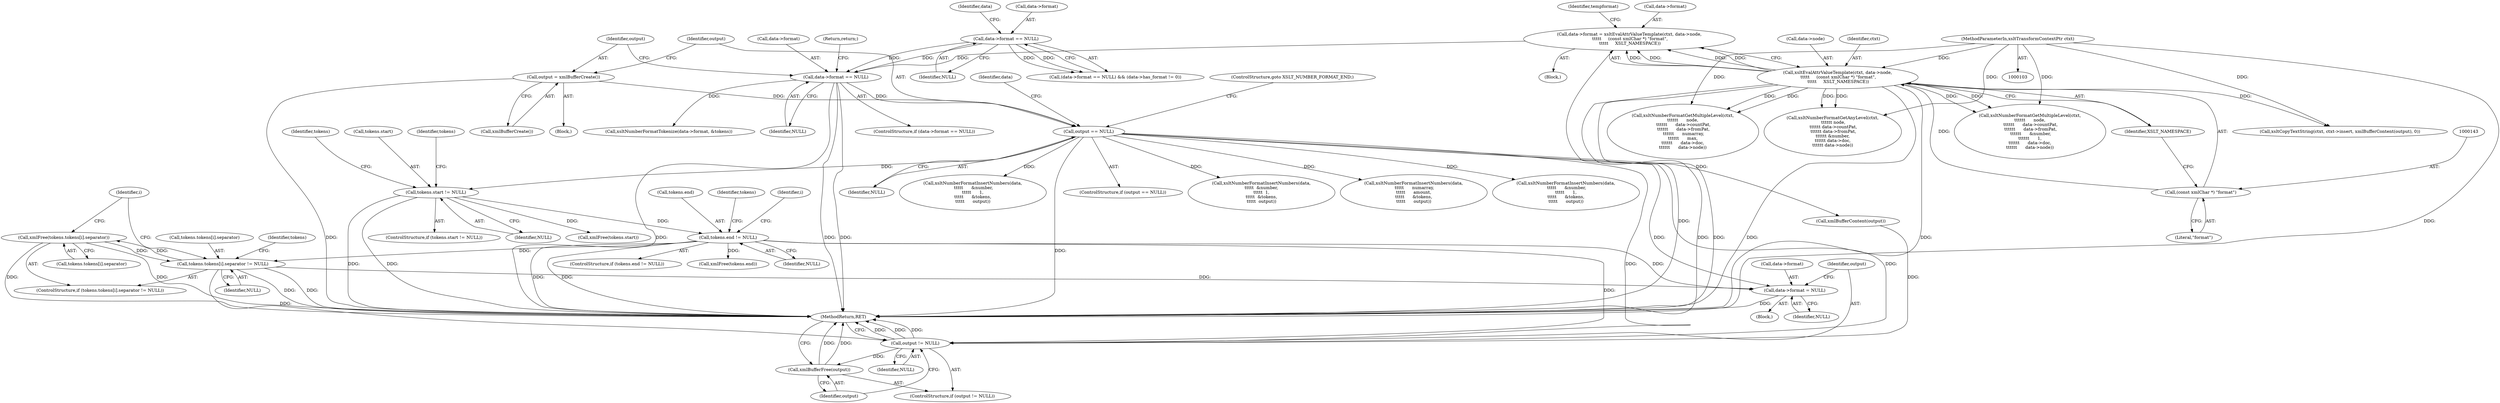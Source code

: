 digraph "1_Chrome_96dbafe288dbe2f0cc45fa3c39daf6d0c37acbab_19@array" {
"1000393" [label="(Call,xmlFree(tokens.tokens[i].separator))"];
"1000384" [label="(Call,tokens.tokens[i].separator != NULL)"];
"1000393" [label="(Call,xmlFree(tokens.tokens[i].separator))"];
"1000362" [label="(Call,tokens.end != NULL)"];
"1000352" [label="(Call,tokens.start != NULL)"];
"1000161" [label="(Call,output == NULL)"];
"1000157" [label="(Call,output = xmlBufferCreate())"];
"1000150" [label="(Call,data->format == NULL)"];
"1000122" [label="(Call,data->format == NULL)"];
"1000133" [label="(Call,data->format = xsltEvalAttrValueTemplate(ctxt, data->node,\n \t\t\t\t\t     (const xmlChar *) \"format\",\n \t\t\t\t\t     XSLT_NAMESPACE))"];
"1000137" [label="(Call,xsltEvalAttrValueTemplate(ctxt, data->node,\n \t\t\t\t\t     (const xmlChar *) \"format\",\n \t\t\t\t\t     XSLT_NAMESPACE))"];
"1000104" [label="(MethodParameterIn,xsltTransformContextPtr ctxt)"];
"1000142" [label="(Call,(const xmlChar *) \"format\")"];
"1000407" [label="(Call,data->format = NULL)"];
"1000413" [label="(Call,output != NULL)"];
"1000416" [label="(Call,xmlBufferFree(output))"];
"1000150" [label="(Call,data->format == NULL)"];
"1000361" [label="(ControlStructure,if (tokens.end != NULL))"];
"1000137" [label="(Call,xsltEvalAttrValueTemplate(ctxt, data->node,\n \t\t\t\t\t     (const xmlChar *) \"format\",\n \t\t\t\t\t     XSLT_NAMESPACE))"];
"1000351" [label="(ControlStructure,if (tokens.start != NULL))"];
"1000149" [label="(ControlStructure,if (data->format == NULL))"];
"1000121" [label="(Call,(data->format == NULL) && (data->has_format != 0))"];
"1000151" [label="(Call,data->format)"];
"1000362" [label="(Call,tokens.end != NULL)"];
"1000160" [label="(ControlStructure,if (output == NULL))"];
"1000162" [label="(Identifier,output)"];
"1000167" [label="(Identifier,data)"];
"1000193" [label="(Call,xsltNumberFormatInsertNumbers(data,\n\t\t\t\t\t  &number,\n\t\t\t\t\t  1,\n\t\t\t\t\t  &tokens,\n\t\t\t\t\t  output))"];
"1000394" [label="(Call,tokens.tokens[i].separator)"];
"1000126" [label="(Identifier,NULL)"];
"1000147" [label="(Identifier,tempformat)"];
"1000156" [label="(Return,return;)"];
"1000129" [label="(Identifier,data)"];
"1000294" [label="(Call,xsltNumberFormatInsertNumbers(data,\n \t\t\t\t\t      numarray,\n\t\t\t\t\t      amount,\n\t\t\t\t\t      &tokens,\n\t\t\t\t\t      output))"];
"1000414" [label="(Identifier,output)"];
"1000165" [label="(Call,xsltNumberFormatTokenize(data->format, &tokens))"];
"1000164" [label="(ControlStructure,goto XSLT_NUMBER_FORMAT_END;)"];
"1000122" [label="(Call,data->format == NULL)"];
"1000353" [label="(Call,tokens.start)"];
"1000383" [label="(ControlStructure,if (tokens.tokens[i].separator != NULL))"];
"1000364" [label="(Identifier,tokens)"];
"1000373" [label="(Identifier,i)"];
"1000241" [label="(Call,xsltNumberFormatInsertNumbers(data,\n \t\t\t\t\t      &number,\n\t\t\t\t\t      1,\n\t\t\t\t\t      &tokens,\n\t\t\t\t\t      output))"];
"1000412" [label="(ControlStructure,if (output != NULL))"];
"1000408" [label="(Call,data->format)"];
"1000393" [label="(Call,xmlFree(tokens.tokens[i].separator))"];
"1000392" [label="(Identifier,NULL)"];
"1000157" [label="(Call,output = xmlBufferCreate())"];
"1000218" [label="(Call,xsltNumberFormatGetMultipleLevel(ctxt,\n\t\t\t\t\t\t      node,\n \t\t\t\t\t\t      data->countPat,\n \t\t\t\t\t\t      data->fromPat,\n \t\t\t\t\t\t      &number,\n\t\t\t\t\t\t      1,\n\t\t\t\t\t\t      data->doc,\n\t\t\t\t\t\t      data->node))"];
"1000406" [label="(Block,)"];
"1000415" [label="(Identifier,NULL)"];
"1000356" [label="(Identifier,NULL)"];
"1000139" [label="(Call,data->node)"];
"1000159" [label="(Call,xmlBufferCreate())"];
"1000272" [label="(Call,xsltNumberFormatGetMultipleLevel(ctxt,\n\t\t\t\t\t\t      node,\n \t\t\t\t\t\t      data->countPat,\n \t\t\t\t\t\t      data->fromPat,\n \t\t\t\t\t\t      numarray,\n\t\t\t\t\t\t      max,\n\t\t\t\t\t\t      data->doc,\n\t\t\t\t\t\t      data->node))"];
"1000367" [label="(Call,xmlFree(tokens.end))"];
"1000161" [label="(Call,output == NULL)"];
"1000163" [label="(Identifier,NULL)"];
"1000335" [label="(Call,xsltNumberFormatInsertNumbers(data,\n \t\t\t\t\t      &number,\n\t\t\t\t\t      1,\n\t\t\t\t\t      &tokens,\n\t\t\t\t\t      output))"];
"1000107" [label="(Block,)"];
"1000313" [label="(Call,xsltNumberFormatGetAnyLevel(ctxt,\n \t\t\t\t\t\t node,\n \t\t\t\t\t\t data->countPat,\n \t\t\t\t\t\t data->fromPat,\n\t\t\t\t\t\t &number,\n\t\t\t\t\t\t data->doc,\n\t\t\t\t\t\t data->node))"];
"1000343" [label="(Call,xsltCopyTextString(ctxt, ctxt->insert, xmlBufferContent(output), 0))"];
"1000418" [label="(MethodReturn,RET)"];
"1000407" [label="(Call,data->format = NULL)"];
"1000417" [label="(Identifier,output)"];
"1000132" [label="(Block,)"];
"1000363" [label="(Call,tokens.end)"];
"1000359" [label="(Identifier,tokens)"];
"1000104" [label="(MethodParameterIn,xsltTransformContextPtr ctxt)"];
"1000397" [label="(Identifier,tokens)"];
"1000384" [label="(Call,tokens.tokens[i].separator != NULL)"];
"1000416" [label="(Call,xmlBufferFree(output))"];
"1000123" [label="(Call,data->format)"];
"1000133" [label="(Call,data->format = xsltEvalAttrValueTemplate(ctxt, data->node,\n \t\t\t\t\t     (const xmlChar *) \"format\",\n \t\t\t\t\t     XSLT_NAMESPACE))"];
"1000158" [label="(Identifier,output)"];
"1000352" [label="(Call,tokens.start != NULL)"];
"1000138" [label="(Identifier,ctxt)"];
"1000357" [label="(Call,xmlFree(tokens.start))"];
"1000134" [label="(Call,data->format)"];
"1000385" [label="(Call,tokens.tokens[i].separator)"];
"1000381" [label="(Identifier,i)"];
"1000145" [label="(Identifier,XSLT_NAMESPACE)"];
"1000366" [label="(Identifier,NULL)"];
"1000154" [label="(Identifier,NULL)"];
"1000348" [label="(Call,xmlBufferContent(output))"];
"1000142" [label="(Call,(const xmlChar *) \"format\")"];
"1000369" [label="(Identifier,tokens)"];
"1000413" [label="(Call,output != NULL)"];
"1000144" [label="(Literal,\"format\")"];
"1000411" [label="(Identifier,NULL)"];
"1000393" -> "1000383"  [label="AST: "];
"1000393" -> "1000394"  [label="CFG: "];
"1000394" -> "1000393"  [label="AST: "];
"1000381" -> "1000393"  [label="CFG: "];
"1000393" -> "1000418"  [label="DDG: "];
"1000393" -> "1000418"  [label="DDG: "];
"1000393" -> "1000384"  [label="DDG: "];
"1000384" -> "1000393"  [label="DDG: "];
"1000384" -> "1000383"  [label="AST: "];
"1000384" -> "1000392"  [label="CFG: "];
"1000385" -> "1000384"  [label="AST: "];
"1000392" -> "1000384"  [label="AST: "];
"1000397" -> "1000384"  [label="CFG: "];
"1000381" -> "1000384"  [label="CFG: "];
"1000384" -> "1000418"  [label="DDG: "];
"1000384" -> "1000418"  [label="DDG: "];
"1000362" -> "1000384"  [label="DDG: "];
"1000384" -> "1000407"  [label="DDG: "];
"1000384" -> "1000413"  [label="DDG: "];
"1000362" -> "1000361"  [label="AST: "];
"1000362" -> "1000366"  [label="CFG: "];
"1000363" -> "1000362"  [label="AST: "];
"1000366" -> "1000362"  [label="AST: "];
"1000369" -> "1000362"  [label="CFG: "];
"1000373" -> "1000362"  [label="CFG: "];
"1000362" -> "1000418"  [label="DDG: "];
"1000362" -> "1000418"  [label="DDG: "];
"1000352" -> "1000362"  [label="DDG: "];
"1000362" -> "1000367"  [label="DDG: "];
"1000362" -> "1000407"  [label="DDG: "];
"1000362" -> "1000413"  [label="DDG: "];
"1000352" -> "1000351"  [label="AST: "];
"1000352" -> "1000356"  [label="CFG: "];
"1000353" -> "1000352"  [label="AST: "];
"1000356" -> "1000352"  [label="AST: "];
"1000359" -> "1000352"  [label="CFG: "];
"1000364" -> "1000352"  [label="CFG: "];
"1000352" -> "1000418"  [label="DDG: "];
"1000352" -> "1000418"  [label="DDG: "];
"1000161" -> "1000352"  [label="DDG: "];
"1000352" -> "1000357"  [label="DDG: "];
"1000161" -> "1000160"  [label="AST: "];
"1000161" -> "1000163"  [label="CFG: "];
"1000162" -> "1000161"  [label="AST: "];
"1000163" -> "1000161"  [label="AST: "];
"1000164" -> "1000161"  [label="CFG: "];
"1000167" -> "1000161"  [label="CFG: "];
"1000161" -> "1000418"  [label="DDG: "];
"1000157" -> "1000161"  [label="DDG: "];
"1000150" -> "1000161"  [label="DDG: "];
"1000161" -> "1000193"  [label="DDG: "];
"1000161" -> "1000241"  [label="DDG: "];
"1000161" -> "1000294"  [label="DDG: "];
"1000161" -> "1000335"  [label="DDG: "];
"1000161" -> "1000348"  [label="DDG: "];
"1000161" -> "1000407"  [label="DDG: "];
"1000161" -> "1000413"  [label="DDG: "];
"1000161" -> "1000413"  [label="DDG: "];
"1000157" -> "1000107"  [label="AST: "];
"1000157" -> "1000159"  [label="CFG: "];
"1000158" -> "1000157"  [label="AST: "];
"1000159" -> "1000157"  [label="AST: "];
"1000162" -> "1000157"  [label="CFG: "];
"1000157" -> "1000418"  [label="DDG: "];
"1000150" -> "1000149"  [label="AST: "];
"1000150" -> "1000154"  [label="CFG: "];
"1000151" -> "1000150"  [label="AST: "];
"1000154" -> "1000150"  [label="AST: "];
"1000156" -> "1000150"  [label="CFG: "];
"1000158" -> "1000150"  [label="CFG: "];
"1000150" -> "1000418"  [label="DDG: "];
"1000150" -> "1000418"  [label="DDG: "];
"1000150" -> "1000418"  [label="DDG: "];
"1000122" -> "1000150"  [label="DDG: "];
"1000122" -> "1000150"  [label="DDG: "];
"1000133" -> "1000150"  [label="DDG: "];
"1000150" -> "1000165"  [label="DDG: "];
"1000122" -> "1000121"  [label="AST: "];
"1000122" -> "1000126"  [label="CFG: "];
"1000123" -> "1000122"  [label="AST: "];
"1000126" -> "1000122"  [label="AST: "];
"1000129" -> "1000122"  [label="CFG: "];
"1000121" -> "1000122"  [label="CFG: "];
"1000122" -> "1000121"  [label="DDG: "];
"1000122" -> "1000121"  [label="DDG: "];
"1000133" -> "1000132"  [label="AST: "];
"1000133" -> "1000137"  [label="CFG: "];
"1000134" -> "1000133"  [label="AST: "];
"1000137" -> "1000133"  [label="AST: "];
"1000147" -> "1000133"  [label="CFG: "];
"1000133" -> "1000418"  [label="DDG: "];
"1000137" -> "1000133"  [label="DDG: "];
"1000137" -> "1000133"  [label="DDG: "];
"1000137" -> "1000133"  [label="DDG: "];
"1000137" -> "1000133"  [label="DDG: "];
"1000137" -> "1000145"  [label="CFG: "];
"1000138" -> "1000137"  [label="AST: "];
"1000139" -> "1000137"  [label="AST: "];
"1000142" -> "1000137"  [label="AST: "];
"1000145" -> "1000137"  [label="AST: "];
"1000137" -> "1000418"  [label="DDG: "];
"1000137" -> "1000418"  [label="DDG: "];
"1000137" -> "1000418"  [label="DDG: "];
"1000137" -> "1000418"  [label="DDG: "];
"1000104" -> "1000137"  [label="DDG: "];
"1000142" -> "1000137"  [label="DDG: "];
"1000137" -> "1000218"  [label="DDG: "];
"1000137" -> "1000218"  [label="DDG: "];
"1000137" -> "1000272"  [label="DDG: "];
"1000137" -> "1000272"  [label="DDG: "];
"1000137" -> "1000313"  [label="DDG: "];
"1000137" -> "1000313"  [label="DDG: "];
"1000137" -> "1000343"  [label="DDG: "];
"1000104" -> "1000103"  [label="AST: "];
"1000104" -> "1000418"  [label="DDG: "];
"1000104" -> "1000218"  [label="DDG: "];
"1000104" -> "1000272"  [label="DDG: "];
"1000104" -> "1000313"  [label="DDG: "];
"1000104" -> "1000343"  [label="DDG: "];
"1000142" -> "1000144"  [label="CFG: "];
"1000143" -> "1000142"  [label="AST: "];
"1000144" -> "1000142"  [label="AST: "];
"1000145" -> "1000142"  [label="CFG: "];
"1000407" -> "1000406"  [label="AST: "];
"1000407" -> "1000411"  [label="CFG: "];
"1000408" -> "1000407"  [label="AST: "];
"1000411" -> "1000407"  [label="AST: "];
"1000414" -> "1000407"  [label="CFG: "];
"1000407" -> "1000418"  [label="DDG: "];
"1000413" -> "1000412"  [label="AST: "];
"1000413" -> "1000415"  [label="CFG: "];
"1000414" -> "1000413"  [label="AST: "];
"1000415" -> "1000413"  [label="AST: "];
"1000417" -> "1000413"  [label="CFG: "];
"1000418" -> "1000413"  [label="CFG: "];
"1000413" -> "1000418"  [label="DDG: "];
"1000413" -> "1000418"  [label="DDG: "];
"1000413" -> "1000418"  [label="DDG: "];
"1000348" -> "1000413"  [label="DDG: "];
"1000413" -> "1000416"  [label="DDG: "];
"1000416" -> "1000412"  [label="AST: "];
"1000416" -> "1000417"  [label="CFG: "];
"1000417" -> "1000416"  [label="AST: "];
"1000418" -> "1000416"  [label="CFG: "];
"1000416" -> "1000418"  [label="DDG: "];
"1000416" -> "1000418"  [label="DDG: "];
}
